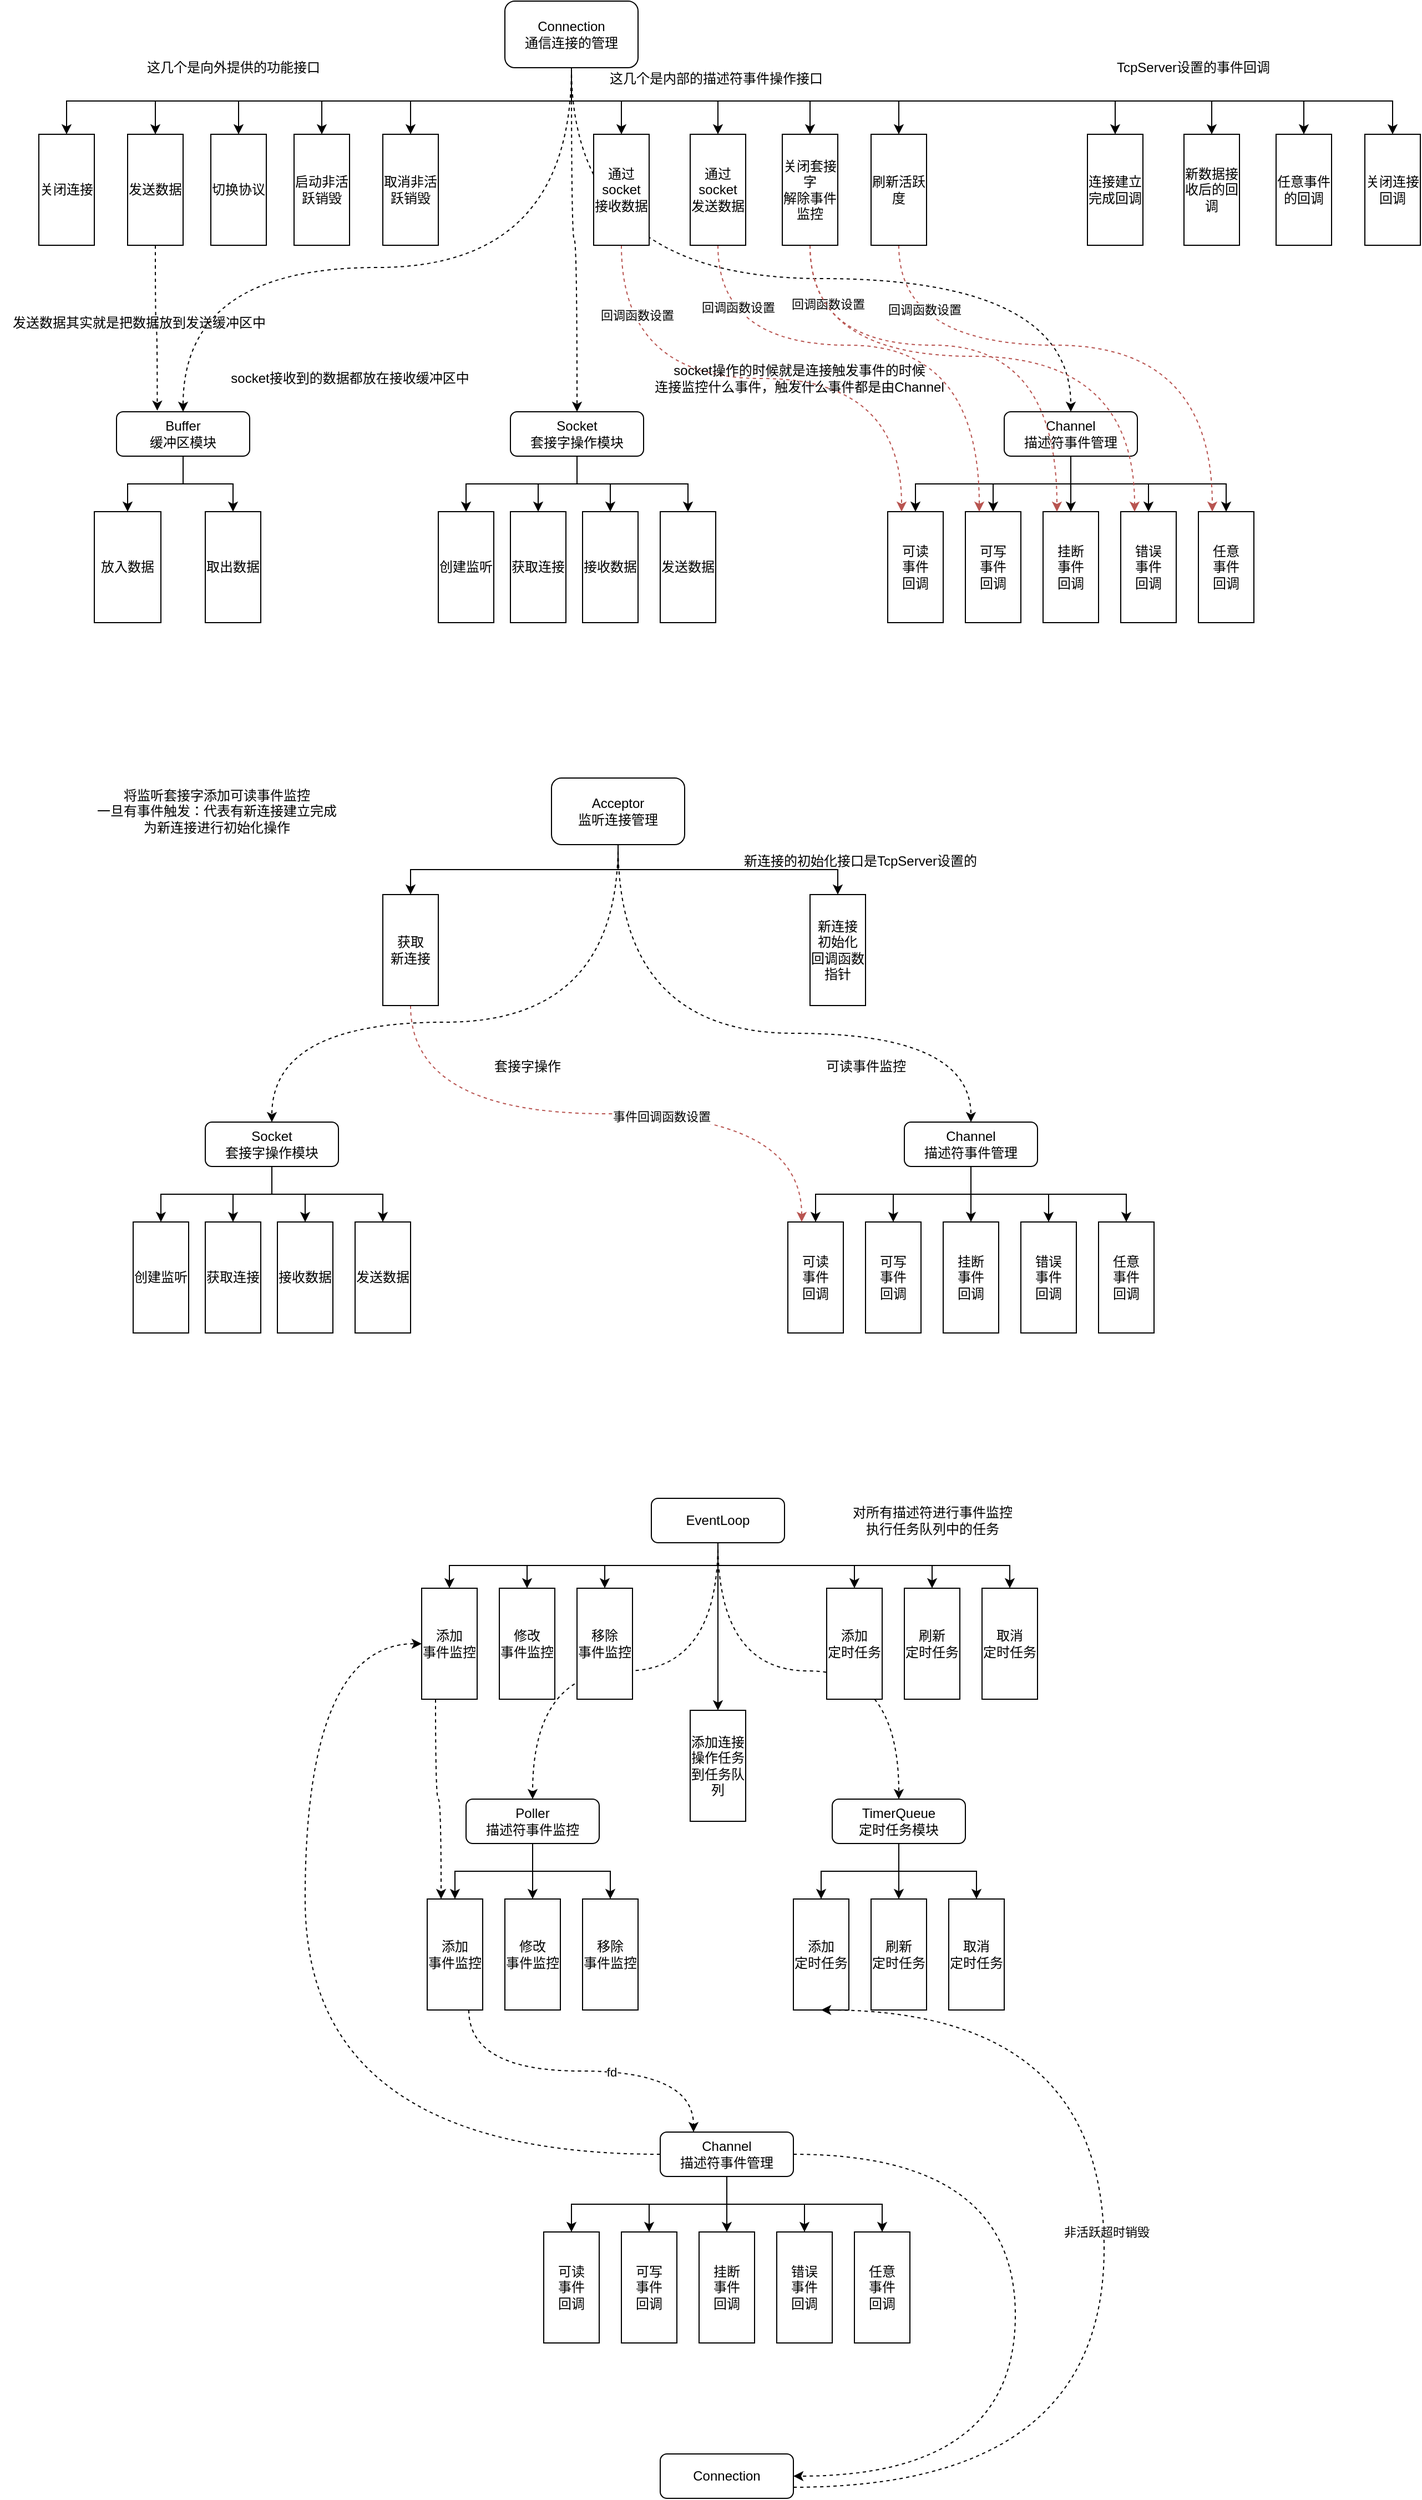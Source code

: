 <mxfile>
    <diagram name="第 1 页" id="MNoV9runZdhLu2eUufJm">
        <mxGraphModel dx="1292" dy="1812" grid="1" gridSize="10" guides="1" tooltips="1" connect="1" arrows="1" fold="1" page="1" pageScale="1" pageWidth="827" pageHeight="1169" math="0" shadow="0">
            <root>
                <mxCell id="0"/>
                <mxCell id="1" parent="0"/>
                <mxCell id="ZnIey9hsv3XczCQQsjlF-10" style="edgeStyle=orthogonalEdgeStyle;rounded=0;orthogonalLoop=1;jettySize=auto;html=1;exitX=0.5;exitY=1;exitDx=0;exitDy=0;entryX=0.5;entryY=0;entryDx=0;entryDy=0;fontFamily=Helvetica;" parent="1" source="ZnIey9hsv3XczCQQsjlF-7" target="ZnIey9hsv3XczCQQsjlF-9" edge="1">
                    <mxGeometry relative="1" as="geometry"/>
                </mxCell>
                <mxCell id="ZnIey9hsv3XczCQQsjlF-11" style="edgeStyle=orthogonalEdgeStyle;rounded=0;orthogonalLoop=1;jettySize=auto;html=1;exitX=0.5;exitY=1;exitDx=0;exitDy=0;entryX=0.5;entryY=0;entryDx=0;entryDy=0;fontFamily=Helvetica;" parent="1" source="ZnIey9hsv3XczCQQsjlF-7" target="ZnIey9hsv3XczCQQsjlF-8" edge="1">
                    <mxGeometry relative="1" as="geometry"/>
                </mxCell>
                <mxCell id="ZnIey9hsv3XczCQQsjlF-7" value="Buffer&lt;br&gt;缓冲区模块" style="rounded=1;whiteSpace=wrap;html=1;fontFamily=Helvetica;" parent="1" vertex="1">
                    <mxGeometry x="260" y="150" width="120" height="40" as="geometry"/>
                </mxCell>
                <mxCell id="ZnIey9hsv3XczCQQsjlF-8" value="取出数据" style="rounded=0;whiteSpace=wrap;html=1;fontFamily=Helvetica;" parent="1" vertex="1">
                    <mxGeometry x="340" y="240" width="50" height="100" as="geometry"/>
                </mxCell>
                <mxCell id="ZnIey9hsv3XczCQQsjlF-9" value="放入数据" style="rounded=0;whiteSpace=wrap;html=1;fontFamily=Helvetica;horizontal=1;" parent="1" vertex="1">
                    <mxGeometry x="240" y="240" width="60" height="100" as="geometry"/>
                </mxCell>
                <mxCell id="ZnIey9hsv3XczCQQsjlF-17" style="edgeStyle=orthogonalEdgeStyle;rounded=0;orthogonalLoop=1;jettySize=auto;html=1;exitX=0.5;exitY=1;exitDx=0;exitDy=0;entryX=0.5;entryY=0;entryDx=0;entryDy=0;fontFamily=Helvetica;" parent="1" source="ZnIey9hsv3XczCQQsjlF-12" target="ZnIey9hsv3XczCQQsjlF-13" edge="1">
                    <mxGeometry relative="1" as="geometry"/>
                </mxCell>
                <mxCell id="ZnIey9hsv3XczCQQsjlF-18" style="edgeStyle=orthogonalEdgeStyle;rounded=0;orthogonalLoop=1;jettySize=auto;html=1;exitX=0.5;exitY=1;exitDx=0;exitDy=0;entryX=0.5;entryY=0;entryDx=0;entryDy=0;fontFamily=Helvetica;" parent="1" source="ZnIey9hsv3XczCQQsjlF-12" target="ZnIey9hsv3XczCQQsjlF-16" edge="1">
                    <mxGeometry relative="1" as="geometry"/>
                </mxCell>
                <mxCell id="ZnIey9hsv3XczCQQsjlF-19" style="edgeStyle=orthogonalEdgeStyle;rounded=0;orthogonalLoop=1;jettySize=auto;html=1;exitX=0.5;exitY=1;exitDx=0;exitDy=0;entryX=0.5;entryY=0;entryDx=0;entryDy=0;fontFamily=Helvetica;" parent="1" source="ZnIey9hsv3XczCQQsjlF-12" target="ZnIey9hsv3XczCQQsjlF-14" edge="1">
                    <mxGeometry relative="1" as="geometry"/>
                </mxCell>
                <mxCell id="ZnIey9hsv3XczCQQsjlF-20" style="edgeStyle=orthogonalEdgeStyle;rounded=0;orthogonalLoop=1;jettySize=auto;html=1;exitX=0.5;exitY=1;exitDx=0;exitDy=0;entryX=0.5;entryY=0;entryDx=0;entryDy=0;fontFamily=Helvetica;" parent="1" source="ZnIey9hsv3XczCQQsjlF-12" target="ZnIey9hsv3XczCQQsjlF-15" edge="1">
                    <mxGeometry relative="1" as="geometry"/>
                </mxCell>
                <mxCell id="ZnIey9hsv3XczCQQsjlF-12" value="Socket&lt;br&gt;套接字操作模块" style="rounded=1;whiteSpace=wrap;html=1;fontFamily=Helvetica;" parent="1" vertex="1">
                    <mxGeometry x="615" y="150" width="120" height="40" as="geometry"/>
                </mxCell>
                <mxCell id="ZnIey9hsv3XczCQQsjlF-13" value="创建监听" style="rounded=0;whiteSpace=wrap;html=1;fontFamily=Helvetica;" parent="1" vertex="1">
                    <mxGeometry x="550" y="240" width="50" height="100" as="geometry"/>
                </mxCell>
                <mxCell id="ZnIey9hsv3XczCQQsjlF-14" value="获取连接" style="rounded=0;whiteSpace=wrap;html=1;fontFamily=Helvetica;" parent="1" vertex="1">
                    <mxGeometry x="615" y="240" width="50" height="100" as="geometry"/>
                </mxCell>
                <mxCell id="ZnIey9hsv3XczCQQsjlF-15" value="接收数据" style="rounded=0;whiteSpace=wrap;html=1;fontFamily=Helvetica;" parent="1" vertex="1">
                    <mxGeometry x="680" y="240" width="50" height="100" as="geometry"/>
                </mxCell>
                <mxCell id="ZnIey9hsv3XczCQQsjlF-16" value="发送数据" style="rounded=0;whiteSpace=wrap;html=1;fontFamily=Helvetica;" parent="1" vertex="1">
                    <mxGeometry x="750" y="240" width="50" height="100" as="geometry"/>
                </mxCell>
                <mxCell id="ZnIey9hsv3XczCQQsjlF-28" style="edgeStyle=orthogonalEdgeStyle;rounded=0;orthogonalLoop=1;jettySize=auto;html=1;exitX=0.5;exitY=1;exitDx=0;exitDy=0;entryX=0.5;entryY=0;entryDx=0;entryDy=0;fontFamily=Helvetica;" parent="1" source="ZnIey9hsv3XczCQQsjlF-21" target="ZnIey9hsv3XczCQQsjlF-23" edge="1">
                    <mxGeometry relative="1" as="geometry"/>
                </mxCell>
                <mxCell id="ZnIey9hsv3XczCQQsjlF-29" style="edgeStyle=orthogonalEdgeStyle;rounded=0;orthogonalLoop=1;jettySize=auto;html=1;exitX=0.5;exitY=1;exitDx=0;exitDy=0;entryX=0.5;entryY=0;entryDx=0;entryDy=0;fontFamily=Helvetica;" parent="1" source="ZnIey9hsv3XczCQQsjlF-21" target="ZnIey9hsv3XczCQQsjlF-24" edge="1">
                    <mxGeometry relative="1" as="geometry"/>
                </mxCell>
                <mxCell id="ZnIey9hsv3XczCQQsjlF-30" style="edgeStyle=orthogonalEdgeStyle;rounded=0;orthogonalLoop=1;jettySize=auto;html=1;exitX=0.5;exitY=1;exitDx=0;exitDy=0;entryX=0.5;entryY=0;entryDx=0;entryDy=0;fontFamily=Helvetica;" parent="1" source="ZnIey9hsv3XczCQQsjlF-21" target="ZnIey9hsv3XczCQQsjlF-25" edge="1">
                    <mxGeometry relative="1" as="geometry"/>
                </mxCell>
                <mxCell id="ZnIey9hsv3XczCQQsjlF-31" style="edgeStyle=orthogonalEdgeStyle;rounded=0;orthogonalLoop=1;jettySize=auto;html=1;exitX=0.5;exitY=1;exitDx=0;exitDy=0;entryX=0.5;entryY=0;entryDx=0;entryDy=0;fontFamily=Helvetica;" parent="1" source="ZnIey9hsv3XczCQQsjlF-21" target="ZnIey9hsv3XczCQQsjlF-27" edge="1">
                    <mxGeometry relative="1" as="geometry"/>
                </mxCell>
                <mxCell id="ZnIey9hsv3XczCQQsjlF-32" style="edgeStyle=orthogonalEdgeStyle;rounded=0;orthogonalLoop=1;jettySize=auto;html=1;exitX=0.5;exitY=1;exitDx=0;exitDy=0;entryX=0.5;entryY=0;entryDx=0;entryDy=0;fontFamily=Helvetica;" parent="1" source="ZnIey9hsv3XczCQQsjlF-21" target="ZnIey9hsv3XczCQQsjlF-26" edge="1">
                    <mxGeometry relative="1" as="geometry"/>
                </mxCell>
                <mxCell id="ZnIey9hsv3XczCQQsjlF-21" value="Channel&lt;br&gt;描述符事件管理" style="rounded=1;whiteSpace=wrap;html=1;fontFamily=Helvetica;" parent="1" vertex="1">
                    <mxGeometry x="1060" y="150" width="120" height="40" as="geometry"/>
                </mxCell>
                <mxCell id="ZnIey9hsv3XczCQQsjlF-23" value="可读&lt;br&gt;事件&lt;br&gt;回调" style="rounded=0;whiteSpace=wrap;html=1;fontFamily=Helvetica;" parent="1" vertex="1">
                    <mxGeometry x="955" y="240" width="50" height="100" as="geometry"/>
                </mxCell>
                <mxCell id="ZnIey9hsv3XczCQQsjlF-24" value="可写&lt;br&gt;事件&lt;br&gt;回调" style="rounded=0;whiteSpace=wrap;html=1;fontFamily=Helvetica;" parent="1" vertex="1">
                    <mxGeometry x="1025" y="240" width="50" height="100" as="geometry"/>
                </mxCell>
                <mxCell id="ZnIey9hsv3XczCQQsjlF-25" value="挂断&lt;br&gt;事件&lt;br&gt;回调" style="rounded=0;whiteSpace=wrap;html=1;fontFamily=Helvetica;" parent="1" vertex="1">
                    <mxGeometry x="1095" y="240" width="50" height="100" as="geometry"/>
                </mxCell>
                <mxCell id="ZnIey9hsv3XczCQQsjlF-26" value="任意&lt;br&gt;事件&lt;br&gt;回调" style="rounded=0;whiteSpace=wrap;html=1;fontFamily=Helvetica;" parent="1" vertex="1">
                    <mxGeometry x="1235" y="240" width="50" height="100" as="geometry"/>
                </mxCell>
                <mxCell id="ZnIey9hsv3XczCQQsjlF-27" value="错误&lt;br&gt;事件&lt;br&gt;回调" style="rounded=0;whiteSpace=wrap;html=1;fontFamily=Helvetica;" parent="1" vertex="1">
                    <mxGeometry x="1165" y="240" width="50" height="100" as="geometry"/>
                </mxCell>
                <mxCell id="ZnIey9hsv3XczCQQsjlF-47" style="edgeStyle=orthogonalEdgeStyle;rounded=0;orthogonalLoop=1;jettySize=auto;html=1;exitX=0.5;exitY=1;exitDx=0;exitDy=0;entryX=0.5;entryY=0;entryDx=0;entryDy=0;fontFamily=Helvetica;" parent="1" source="ZnIey9hsv3XczCQQsjlF-33" target="ZnIey9hsv3XczCQQsjlF-34" edge="1">
                    <mxGeometry relative="1" as="geometry"/>
                </mxCell>
                <mxCell id="ZnIey9hsv3XczCQQsjlF-48" style="edgeStyle=orthogonalEdgeStyle;rounded=0;orthogonalLoop=1;jettySize=auto;html=1;exitX=0.5;exitY=1;exitDx=0;exitDy=0;fontFamily=Helvetica;" parent="1" source="ZnIey9hsv3XczCQQsjlF-33" target="ZnIey9hsv3XczCQQsjlF-35" edge="1">
                    <mxGeometry relative="1" as="geometry"/>
                </mxCell>
                <mxCell id="ZnIey9hsv3XczCQQsjlF-49" style="edgeStyle=orthogonalEdgeStyle;rounded=0;orthogonalLoop=1;jettySize=auto;html=1;exitX=0.5;exitY=1;exitDx=0;exitDy=0;fontFamily=Helvetica;" parent="1" source="ZnIey9hsv3XczCQQsjlF-33" target="ZnIey9hsv3XczCQQsjlF-36" edge="1">
                    <mxGeometry relative="1" as="geometry"/>
                </mxCell>
                <mxCell id="ZnIey9hsv3XczCQQsjlF-50" style="edgeStyle=orthogonalEdgeStyle;rounded=0;orthogonalLoop=1;jettySize=auto;html=1;exitX=0.5;exitY=1;exitDx=0;exitDy=0;entryX=0.5;entryY=0;entryDx=0;entryDy=0;fontFamily=Helvetica;" parent="1" source="ZnIey9hsv3XczCQQsjlF-33" target="ZnIey9hsv3XczCQQsjlF-37" edge="1">
                    <mxGeometry relative="1" as="geometry"/>
                </mxCell>
                <mxCell id="ZnIey9hsv3XczCQQsjlF-51" style="edgeStyle=orthogonalEdgeStyle;rounded=0;orthogonalLoop=1;jettySize=auto;html=1;exitX=0.5;exitY=1;exitDx=0;exitDy=0;entryX=0.5;entryY=0;entryDx=0;entryDy=0;fontFamily=Helvetica;" parent="1" source="ZnIey9hsv3XczCQQsjlF-33" target="ZnIey9hsv3XczCQQsjlF-38" edge="1">
                    <mxGeometry relative="1" as="geometry"/>
                </mxCell>
                <mxCell id="ZnIey9hsv3XczCQQsjlF-53" style="edgeStyle=orthogonalEdgeStyle;rounded=0;orthogonalLoop=1;jettySize=auto;html=1;exitX=0.5;exitY=1;exitDx=0;exitDy=0;entryX=0.5;entryY=0;entryDx=0;entryDy=0;fontFamily=Helvetica;" parent="1" source="ZnIey9hsv3XczCQQsjlF-33" target="ZnIey9hsv3XczCQQsjlF-40" edge="1">
                    <mxGeometry relative="1" as="geometry"/>
                </mxCell>
                <mxCell id="ZnIey9hsv3XczCQQsjlF-54" style="edgeStyle=orthogonalEdgeStyle;rounded=0;orthogonalLoop=1;jettySize=auto;html=1;exitX=0.5;exitY=1;exitDx=0;exitDy=0;entryX=0.5;entryY=0;entryDx=0;entryDy=0;fontFamily=Helvetica;" parent="1" source="ZnIey9hsv3XczCQQsjlF-33" target="ZnIey9hsv3XczCQQsjlF-41" edge="1">
                    <mxGeometry relative="1" as="geometry"/>
                </mxCell>
                <mxCell id="ZnIey9hsv3XczCQQsjlF-55" style="edgeStyle=orthogonalEdgeStyle;rounded=0;orthogonalLoop=1;jettySize=auto;html=1;exitX=0.5;exitY=1;exitDx=0;exitDy=0;entryX=0.5;entryY=0;entryDx=0;entryDy=0;fontFamily=Helvetica;" parent="1" source="ZnIey9hsv3XczCQQsjlF-33" target="ZnIey9hsv3XczCQQsjlF-39" edge="1">
                    <mxGeometry relative="1" as="geometry"/>
                </mxCell>
                <mxCell id="ZnIey9hsv3XczCQQsjlF-56" style="edgeStyle=orthogonalEdgeStyle;rounded=0;orthogonalLoop=1;jettySize=auto;html=1;exitX=0.5;exitY=1;exitDx=0;exitDy=0;fontFamily=Helvetica;" parent="1" source="ZnIey9hsv3XczCQQsjlF-33" target="ZnIey9hsv3XczCQQsjlF-42" edge="1">
                    <mxGeometry relative="1" as="geometry"/>
                </mxCell>
                <mxCell id="ZnIey9hsv3XczCQQsjlF-58" style="edgeStyle=orthogonalEdgeStyle;rounded=0;orthogonalLoop=1;jettySize=auto;html=1;exitX=0.5;exitY=1;exitDx=0;exitDy=0;entryX=0.5;entryY=0;entryDx=0;entryDy=0;fontFamily=Helvetica;" parent="1" source="ZnIey9hsv3XczCQQsjlF-33" target="ZnIey9hsv3XczCQQsjlF-43" edge="1">
                    <mxGeometry relative="1" as="geometry"/>
                </mxCell>
                <mxCell id="ZnIey9hsv3XczCQQsjlF-59" style="edgeStyle=orthogonalEdgeStyle;rounded=0;orthogonalLoop=1;jettySize=auto;html=1;exitX=0.5;exitY=1;exitDx=0;exitDy=0;entryX=0.5;entryY=0;entryDx=0;entryDy=0;fontFamily=Helvetica;" parent="1" source="ZnIey9hsv3XczCQQsjlF-33" target="ZnIey9hsv3XczCQQsjlF-44" edge="1">
                    <mxGeometry relative="1" as="geometry"/>
                </mxCell>
                <mxCell id="ZnIey9hsv3XczCQQsjlF-60" style="edgeStyle=orthogonalEdgeStyle;rounded=0;orthogonalLoop=1;jettySize=auto;html=1;exitX=0.5;exitY=1;exitDx=0;exitDy=0;entryX=0.5;entryY=0;entryDx=0;entryDy=0;fontFamily=Helvetica;" parent="1" source="ZnIey9hsv3XczCQQsjlF-33" target="ZnIey9hsv3XczCQQsjlF-45" edge="1">
                    <mxGeometry relative="1" as="geometry"/>
                </mxCell>
                <mxCell id="ZnIey9hsv3XczCQQsjlF-61" style="edgeStyle=orthogonalEdgeStyle;rounded=0;orthogonalLoop=1;jettySize=auto;html=1;exitX=0.5;exitY=1;exitDx=0;exitDy=0;entryX=0.5;entryY=0;entryDx=0;entryDy=0;fontFamily=Helvetica;" parent="1" source="ZnIey9hsv3XczCQQsjlF-33" target="ZnIey9hsv3XczCQQsjlF-46" edge="1">
                    <mxGeometry relative="1" as="geometry"/>
                </mxCell>
                <mxCell id="ZnIey9hsv3XczCQQsjlF-63" style="edgeStyle=orthogonalEdgeStyle;rounded=0;orthogonalLoop=1;jettySize=auto;html=1;exitX=0.5;exitY=1;exitDx=0;exitDy=0;fontFamily=Helvetica;curved=1;dashed=1;" parent="1" source="ZnIey9hsv3XczCQQsjlF-33" target="ZnIey9hsv3XczCQQsjlF-7" edge="1">
                    <mxGeometry relative="1" as="geometry">
                        <Array as="points">
                            <mxPoint x="670" y="20"/>
                            <mxPoint x="320" y="20"/>
                        </Array>
                    </mxGeometry>
                </mxCell>
                <mxCell id="ZnIey9hsv3XczCQQsjlF-64" style="edgeStyle=orthogonalEdgeStyle;curved=1;rounded=0;orthogonalLoop=1;jettySize=auto;html=1;exitX=0.5;exitY=1;exitDx=0;exitDy=0;dashed=1;fontFamily=Helvetica;" parent="1" source="ZnIey9hsv3XczCQQsjlF-33" target="ZnIey9hsv3XczCQQsjlF-12" edge="1">
                    <mxGeometry relative="1" as="geometry"/>
                </mxCell>
                <mxCell id="ZnIey9hsv3XczCQQsjlF-65" style="edgeStyle=orthogonalEdgeStyle;curved=1;rounded=0;orthogonalLoop=1;jettySize=auto;html=1;exitX=0.5;exitY=1;exitDx=0;exitDy=0;dashed=1;fontFamily=Helvetica;" parent="1" source="ZnIey9hsv3XczCQQsjlF-33" target="ZnIey9hsv3XczCQQsjlF-21" edge="1">
                    <mxGeometry relative="1" as="geometry">
                        <Array as="points">
                            <mxPoint x="670" y="30"/>
                            <mxPoint x="1120" y="30"/>
                        </Array>
                    </mxGeometry>
                </mxCell>
                <mxCell id="ZnIey9hsv3XczCQQsjlF-33" value="Connection&lt;br&gt;通信连接的管理" style="rounded=1;whiteSpace=wrap;html=1;fontFamily=Helvetica;" parent="1" vertex="1">
                    <mxGeometry x="610" y="-220" width="120" height="60" as="geometry"/>
                </mxCell>
                <mxCell id="ZnIey9hsv3XczCQQsjlF-34" value="关闭连接" style="rounded=0;whiteSpace=wrap;html=1;fontFamily=Helvetica;" parent="1" vertex="1">
                    <mxGeometry x="190" y="-100" width="50" height="100" as="geometry"/>
                </mxCell>
                <mxCell id="ZnIey9hsv3XczCQQsjlF-69" style="edgeStyle=orthogonalEdgeStyle;curved=1;rounded=0;orthogonalLoop=1;jettySize=auto;html=1;exitX=0.5;exitY=1;exitDx=0;exitDy=0;entryX=0.306;entryY=-0.025;entryDx=0;entryDy=0;entryPerimeter=0;dashed=1;fontFamily=Helvetica;" parent="1" source="ZnIey9hsv3XczCQQsjlF-35" target="ZnIey9hsv3XczCQQsjlF-7" edge="1">
                    <mxGeometry relative="1" as="geometry"/>
                </mxCell>
                <mxCell id="ZnIey9hsv3XczCQQsjlF-35" value="发送数据" style="rounded=0;whiteSpace=wrap;html=1;fontFamily=Helvetica;" parent="1" vertex="1">
                    <mxGeometry x="270" y="-100" width="50" height="100" as="geometry"/>
                </mxCell>
                <mxCell id="ZnIey9hsv3XczCQQsjlF-36" value="切换协议" style="rounded=0;whiteSpace=wrap;html=1;fontFamily=Helvetica;" parent="1" vertex="1">
                    <mxGeometry x="345" y="-100" width="50" height="100" as="geometry"/>
                </mxCell>
                <mxCell id="ZnIey9hsv3XczCQQsjlF-37" value="启动非活跃销毁" style="rounded=0;whiteSpace=wrap;html=1;fontFamily=Helvetica;" parent="1" vertex="1">
                    <mxGeometry x="420" y="-100" width="50" height="100" as="geometry"/>
                </mxCell>
                <mxCell id="ZnIey9hsv3XczCQQsjlF-38" value="取消非活跃销毁" style="rounded=0;whiteSpace=wrap;html=1;fontFamily=Helvetica;" parent="1" vertex="1">
                    <mxGeometry x="500" y="-100" width="50" height="100" as="geometry"/>
                </mxCell>
                <mxCell id="ZnIey9hsv3XczCQQsjlF-76" style="edgeStyle=orthogonalEdgeStyle;curved=1;rounded=0;orthogonalLoop=1;jettySize=auto;html=1;exitX=0.5;exitY=1;exitDx=0;exitDy=0;entryX=0.25;entryY=0;entryDx=0;entryDy=0;dashed=1;fontFamily=Helvetica;fillColor=#f8cecc;strokeColor=#b85450;" parent="1" source="ZnIey9hsv3XczCQQsjlF-39" target="ZnIey9hsv3XczCQQsjlF-23" edge="1">
                    <mxGeometry relative="1" as="geometry"/>
                </mxCell>
                <mxCell id="ZnIey9hsv3XczCQQsjlF-77" value="回调函数设置" style="edgeLabel;html=1;align=center;verticalAlign=middle;resizable=0;points=[];fontFamily=Helvetica;" parent="ZnIey9hsv3XczCQQsjlF-76" vertex="1" connectable="0">
                    <mxGeometry x="-0.744" y="14" relative="1" as="geometry">
                        <mxPoint as="offset"/>
                    </mxGeometry>
                </mxCell>
                <mxCell id="ZnIey9hsv3XczCQQsjlF-39" value="通过socket&lt;br&gt;接收数据" style="rounded=0;whiteSpace=wrap;html=1;fontFamily=Helvetica;" parent="1" vertex="1">
                    <mxGeometry x="690" y="-100" width="50" height="100" as="geometry"/>
                </mxCell>
                <mxCell id="ZnIey9hsv3XczCQQsjlF-78" style="edgeStyle=orthogonalEdgeStyle;curved=1;rounded=0;orthogonalLoop=1;jettySize=auto;html=1;exitX=0.5;exitY=1;exitDx=0;exitDy=0;entryX=0.25;entryY=0;entryDx=0;entryDy=0;dashed=1;fontFamily=Helvetica;fillColor=#f8cecc;strokeColor=#b85450;" parent="1" source="ZnIey9hsv3XczCQQsjlF-40" target="ZnIey9hsv3XczCQQsjlF-24" edge="1">
                    <mxGeometry relative="1" as="geometry">
                        <Array as="points">
                            <mxPoint x="802" y="90"/>
                            <mxPoint x="1038" y="90"/>
                        </Array>
                    </mxGeometry>
                </mxCell>
                <mxCell id="ZnIey9hsv3XczCQQsjlF-81" value="回调函数设置" style="edgeLabel;html=1;align=center;verticalAlign=middle;resizable=0;points=[];fontFamily=Helvetica;" parent="ZnIey9hsv3XczCQQsjlF-78" vertex="1" connectable="0">
                    <mxGeometry x="-0.766" y="18" relative="1" as="geometry">
                        <mxPoint as="offset"/>
                    </mxGeometry>
                </mxCell>
                <mxCell id="ZnIey9hsv3XczCQQsjlF-40" value="通过socket&lt;br&gt;发送数据" style="rounded=0;whiteSpace=wrap;html=1;fontFamily=Helvetica;" parent="1" vertex="1">
                    <mxGeometry x="777" y="-100" width="50" height="100" as="geometry"/>
                </mxCell>
                <mxCell id="ZnIey9hsv3XczCQQsjlF-79" style="edgeStyle=orthogonalEdgeStyle;curved=1;rounded=0;orthogonalLoop=1;jettySize=auto;html=1;exitX=0.5;exitY=1;exitDx=0;exitDy=0;entryX=0.25;entryY=0;entryDx=0;entryDy=0;dashed=1;fontFamily=Helvetica;fillColor=#f8cecc;strokeColor=#b85450;" parent="1" source="ZnIey9hsv3XczCQQsjlF-41" target="ZnIey9hsv3XczCQQsjlF-25" edge="1">
                    <mxGeometry relative="1" as="geometry">
                        <Array as="points">
                            <mxPoint x="885" y="90"/>
                            <mxPoint x="1108" y="90"/>
                        </Array>
                    </mxGeometry>
                </mxCell>
                <mxCell id="ZnIey9hsv3XczCQQsjlF-82" value="回调函数设置" style="edgeLabel;html=1;align=center;verticalAlign=middle;resizable=0;points=[];fontFamily=Helvetica;" parent="ZnIey9hsv3XczCQQsjlF-79" vertex="1" connectable="0">
                    <mxGeometry x="-0.77" y="16" relative="1" as="geometry">
                        <mxPoint as="offset"/>
                    </mxGeometry>
                </mxCell>
                <mxCell id="ZnIey9hsv3XczCQQsjlF-84" style="edgeStyle=orthogonalEdgeStyle;curved=1;rounded=0;orthogonalLoop=1;jettySize=auto;html=1;exitX=0.5;exitY=1;exitDx=0;exitDy=0;entryX=0.25;entryY=0;entryDx=0;entryDy=0;dashed=1;fontFamily=Helvetica;fillColor=#f8cecc;strokeColor=#b85450;" parent="1" source="ZnIey9hsv3XczCQQsjlF-41" target="ZnIey9hsv3XczCQQsjlF-27" edge="1">
                    <mxGeometry relative="1" as="geometry">
                        <Array as="points">
                            <mxPoint x="885" y="100"/>
                            <mxPoint x="1178" y="100"/>
                        </Array>
                    </mxGeometry>
                </mxCell>
                <mxCell id="ZnIey9hsv3XczCQQsjlF-41" value="关闭套接字&lt;br&gt;解除事件监控" style="rounded=0;whiteSpace=wrap;html=1;fontFamily=Helvetica;" parent="1" vertex="1">
                    <mxGeometry x="860" y="-100" width="50" height="100" as="geometry"/>
                </mxCell>
                <mxCell id="ZnIey9hsv3XczCQQsjlF-80" style="edgeStyle=orthogonalEdgeStyle;curved=1;rounded=0;orthogonalLoop=1;jettySize=auto;html=1;exitX=0.5;exitY=1;exitDx=0;exitDy=0;entryX=0.25;entryY=0;entryDx=0;entryDy=0;dashed=1;fontFamily=Helvetica;fillColor=#f8cecc;strokeColor=#b85450;" parent="1" source="ZnIey9hsv3XczCQQsjlF-42" target="ZnIey9hsv3XczCQQsjlF-26" edge="1">
                    <mxGeometry relative="1" as="geometry">
                        <Array as="points">
                            <mxPoint x="965" y="90"/>
                            <mxPoint x="1248" y="90"/>
                        </Array>
                    </mxGeometry>
                </mxCell>
                <mxCell id="ZnIey9hsv3XczCQQsjlF-83" value="回调函数设置" style="edgeLabel;html=1;align=center;verticalAlign=middle;resizable=0;points=[];fontFamily=Helvetica;" parent="ZnIey9hsv3XczCQQsjlF-80" vertex="1" connectable="0">
                    <mxGeometry x="-0.78" y="23" relative="1" as="geometry">
                        <mxPoint as="offset"/>
                    </mxGeometry>
                </mxCell>
                <mxCell id="ZnIey9hsv3XczCQQsjlF-42" value="刷新活跃度" style="rounded=0;whiteSpace=wrap;html=1;fontFamily=Helvetica;" parent="1" vertex="1">
                    <mxGeometry x="940" y="-100" width="50" height="100" as="geometry"/>
                </mxCell>
                <mxCell id="ZnIey9hsv3XczCQQsjlF-43" value="连接建立完成回调" style="rounded=0;whiteSpace=wrap;html=1;fontFamily=Helvetica;" parent="1" vertex="1">
                    <mxGeometry x="1135" y="-100" width="50" height="100" as="geometry"/>
                </mxCell>
                <mxCell id="ZnIey9hsv3XczCQQsjlF-44" value="新数据接收后的回调" style="rounded=0;whiteSpace=wrap;html=1;fontFamily=Helvetica;" parent="1" vertex="1">
                    <mxGeometry x="1222" y="-100" width="50" height="100" as="geometry"/>
                </mxCell>
                <mxCell id="ZnIey9hsv3XczCQQsjlF-45" value="任意事件的回调" style="rounded=0;whiteSpace=wrap;html=1;fontFamily=Helvetica;" parent="1" vertex="1">
                    <mxGeometry x="1305" y="-100" width="50" height="100" as="geometry"/>
                </mxCell>
                <mxCell id="ZnIey9hsv3XczCQQsjlF-46" value="关闭连接回调" style="rounded=0;whiteSpace=wrap;html=1;fontFamily=Helvetica;" parent="1" vertex="1">
                    <mxGeometry x="1385" y="-100" width="50" height="100" as="geometry"/>
                </mxCell>
                <mxCell id="ZnIey9hsv3XczCQQsjlF-52" value="这几个是向外提供的功能接口" style="text;html=1;align=center;verticalAlign=middle;resizable=0;points=[];autosize=1;strokeColor=none;fillColor=none;fontFamily=Helvetica;" parent="1" vertex="1">
                    <mxGeometry x="275" y="-175" width="180" height="30" as="geometry"/>
                </mxCell>
                <mxCell id="ZnIey9hsv3XczCQQsjlF-57" value="这几个是内部的描述符事件操作接口" style="text;html=1;align=center;verticalAlign=middle;resizable=0;points=[];autosize=1;strokeColor=none;fillColor=none;fontFamily=Helvetica;" parent="1" vertex="1">
                    <mxGeometry x="690" y="-165" width="220" height="30" as="geometry"/>
                </mxCell>
                <mxCell id="ZnIey9hsv3XczCQQsjlF-62" value="TcpServer设置的事件回调" style="text;html=1;align=center;verticalAlign=middle;resizable=0;points=[];autosize=1;strokeColor=none;fillColor=none;fontFamily=Helvetica;" parent="1" vertex="1">
                    <mxGeometry x="1150" y="-175" width="160" height="30" as="geometry"/>
                </mxCell>
                <mxCell id="ZnIey9hsv3XczCQQsjlF-67" value="socket接收到的数据都放在接收缓冲区中" style="text;html=1;align=center;verticalAlign=middle;resizable=0;points=[];autosize=1;strokeColor=none;fillColor=none;fontFamily=Helvetica;" parent="1" vertex="1">
                    <mxGeometry x="350" y="105" width="240" height="30" as="geometry"/>
                </mxCell>
                <mxCell id="ZnIey9hsv3XczCQQsjlF-68" value="发送数据其实就是把数据放到发送缓冲区中" style="text;html=1;align=center;verticalAlign=middle;resizable=0;points=[];autosize=1;strokeColor=none;fillColor=none;fontFamily=Helvetica;" parent="1" vertex="1">
                    <mxGeometry x="155" y="55" width="250" height="30" as="geometry"/>
                </mxCell>
                <mxCell id="ZnIey9hsv3XczCQQsjlF-72" value="socket操作的时候就是连接触发事件的时候&lt;br&gt;连接监控什么事件，触发什么事件都是由Channel" style="text;html=1;align=center;verticalAlign=middle;resizable=0;points=[];autosize=1;strokeColor=none;fillColor=none;fontFamily=Helvetica;" parent="1" vertex="1">
                    <mxGeometry x="735" y="100" width="280" height="40" as="geometry"/>
                </mxCell>
                <mxCell id="ZnIey9hsv3XczCQQsjlF-90" style="edgeStyle=orthogonalEdgeStyle;rounded=0;orthogonalLoop=1;jettySize=auto;html=1;exitX=0.5;exitY=1;exitDx=0;exitDy=0;entryX=0.5;entryY=0;entryDx=0;entryDy=0;fontFamily=Helvetica;" parent="1" source="ZnIey9hsv3XczCQQsjlF-94" target="ZnIey9hsv3XczCQQsjlF-95" edge="1">
                    <mxGeometry relative="1" as="geometry"/>
                </mxCell>
                <mxCell id="ZnIey9hsv3XczCQQsjlF-91" style="edgeStyle=orthogonalEdgeStyle;rounded=0;orthogonalLoop=1;jettySize=auto;html=1;exitX=0.5;exitY=1;exitDx=0;exitDy=0;entryX=0.5;entryY=0;entryDx=0;entryDy=0;fontFamily=Helvetica;" parent="1" source="ZnIey9hsv3XczCQQsjlF-94" target="ZnIey9hsv3XczCQQsjlF-98" edge="1">
                    <mxGeometry relative="1" as="geometry"/>
                </mxCell>
                <mxCell id="ZnIey9hsv3XczCQQsjlF-92" style="edgeStyle=orthogonalEdgeStyle;rounded=0;orthogonalLoop=1;jettySize=auto;html=1;exitX=0.5;exitY=1;exitDx=0;exitDy=0;entryX=0.5;entryY=0;entryDx=0;entryDy=0;fontFamily=Helvetica;" parent="1" source="ZnIey9hsv3XczCQQsjlF-94" target="ZnIey9hsv3XczCQQsjlF-96" edge="1">
                    <mxGeometry relative="1" as="geometry"/>
                </mxCell>
                <mxCell id="ZnIey9hsv3XczCQQsjlF-93" style="edgeStyle=orthogonalEdgeStyle;rounded=0;orthogonalLoop=1;jettySize=auto;html=1;exitX=0.5;exitY=1;exitDx=0;exitDy=0;entryX=0.5;entryY=0;entryDx=0;entryDy=0;fontFamily=Helvetica;" parent="1" source="ZnIey9hsv3XczCQQsjlF-94" target="ZnIey9hsv3XczCQQsjlF-97" edge="1">
                    <mxGeometry relative="1" as="geometry"/>
                </mxCell>
                <mxCell id="ZnIey9hsv3XczCQQsjlF-94" value="Socket&lt;br&gt;套接字操作模块" style="rounded=1;whiteSpace=wrap;html=1;fontFamily=Helvetica;" parent="1" vertex="1">
                    <mxGeometry x="340" y="790" width="120" height="40" as="geometry"/>
                </mxCell>
                <mxCell id="ZnIey9hsv3XczCQQsjlF-95" value="创建监听" style="rounded=0;whiteSpace=wrap;html=1;fontFamily=Helvetica;" parent="1" vertex="1">
                    <mxGeometry x="275" y="880" width="50" height="100" as="geometry"/>
                </mxCell>
                <mxCell id="ZnIey9hsv3XczCQQsjlF-96" value="获取连接" style="rounded=0;whiteSpace=wrap;html=1;fontFamily=Helvetica;" parent="1" vertex="1">
                    <mxGeometry x="340" y="880" width="50" height="100" as="geometry"/>
                </mxCell>
                <mxCell id="ZnIey9hsv3XczCQQsjlF-97" value="接收数据" style="rounded=0;whiteSpace=wrap;html=1;fontFamily=Helvetica;" parent="1" vertex="1">
                    <mxGeometry x="405" y="880" width="50" height="100" as="geometry"/>
                </mxCell>
                <mxCell id="ZnIey9hsv3XczCQQsjlF-98" value="发送数据" style="rounded=0;whiteSpace=wrap;html=1;fontFamily=Helvetica;" parent="1" vertex="1">
                    <mxGeometry x="475" y="880" width="50" height="100" as="geometry"/>
                </mxCell>
                <mxCell id="ZnIey9hsv3XczCQQsjlF-99" style="edgeStyle=orthogonalEdgeStyle;rounded=0;orthogonalLoop=1;jettySize=auto;html=1;exitX=0.5;exitY=1;exitDx=0;exitDy=0;entryX=0.5;entryY=0;entryDx=0;entryDy=0;fontFamily=Helvetica;" parent="1" source="ZnIey9hsv3XczCQQsjlF-104" target="ZnIey9hsv3XczCQQsjlF-105" edge="1">
                    <mxGeometry relative="1" as="geometry"/>
                </mxCell>
                <mxCell id="ZnIey9hsv3XczCQQsjlF-100" style="edgeStyle=orthogonalEdgeStyle;rounded=0;orthogonalLoop=1;jettySize=auto;html=1;exitX=0.5;exitY=1;exitDx=0;exitDy=0;entryX=0.5;entryY=0;entryDx=0;entryDy=0;fontFamily=Helvetica;" parent="1" source="ZnIey9hsv3XczCQQsjlF-104" target="ZnIey9hsv3XczCQQsjlF-106" edge="1">
                    <mxGeometry relative="1" as="geometry"/>
                </mxCell>
                <mxCell id="ZnIey9hsv3XczCQQsjlF-101" style="edgeStyle=orthogonalEdgeStyle;rounded=0;orthogonalLoop=1;jettySize=auto;html=1;exitX=0.5;exitY=1;exitDx=0;exitDy=0;entryX=0.5;entryY=0;entryDx=0;entryDy=0;fontFamily=Helvetica;" parent="1" source="ZnIey9hsv3XczCQQsjlF-104" target="ZnIey9hsv3XczCQQsjlF-107" edge="1">
                    <mxGeometry relative="1" as="geometry"/>
                </mxCell>
                <mxCell id="ZnIey9hsv3XczCQQsjlF-102" style="edgeStyle=orthogonalEdgeStyle;rounded=0;orthogonalLoop=1;jettySize=auto;html=1;exitX=0.5;exitY=1;exitDx=0;exitDy=0;entryX=0.5;entryY=0;entryDx=0;entryDy=0;fontFamily=Helvetica;" parent="1" source="ZnIey9hsv3XczCQQsjlF-104" target="ZnIey9hsv3XczCQQsjlF-109" edge="1">
                    <mxGeometry relative="1" as="geometry"/>
                </mxCell>
                <mxCell id="ZnIey9hsv3XczCQQsjlF-103" style="edgeStyle=orthogonalEdgeStyle;rounded=0;orthogonalLoop=1;jettySize=auto;html=1;exitX=0.5;exitY=1;exitDx=0;exitDy=0;entryX=0.5;entryY=0;entryDx=0;entryDy=0;fontFamily=Helvetica;" parent="1" source="ZnIey9hsv3XczCQQsjlF-104" target="ZnIey9hsv3XczCQQsjlF-108" edge="1">
                    <mxGeometry relative="1" as="geometry"/>
                </mxCell>
                <mxCell id="ZnIey9hsv3XczCQQsjlF-104" value="Channel&lt;br&gt;描述符事件管理" style="rounded=1;whiteSpace=wrap;html=1;fontFamily=Helvetica;" parent="1" vertex="1">
                    <mxGeometry x="970" y="790" width="120" height="40" as="geometry"/>
                </mxCell>
                <mxCell id="ZnIey9hsv3XczCQQsjlF-105" value="可读&lt;br&gt;事件&lt;br&gt;回调" style="rounded=0;whiteSpace=wrap;html=1;fontFamily=Helvetica;" parent="1" vertex="1">
                    <mxGeometry x="865" y="880" width="50" height="100" as="geometry"/>
                </mxCell>
                <mxCell id="ZnIey9hsv3XczCQQsjlF-106" value="可写&lt;br&gt;事件&lt;br&gt;回调" style="rounded=0;whiteSpace=wrap;html=1;fontFamily=Helvetica;" parent="1" vertex="1">
                    <mxGeometry x="935" y="880" width="50" height="100" as="geometry"/>
                </mxCell>
                <mxCell id="ZnIey9hsv3XczCQQsjlF-107" value="挂断&lt;br&gt;事件&lt;br&gt;回调" style="rounded=0;whiteSpace=wrap;html=1;fontFamily=Helvetica;" parent="1" vertex="1">
                    <mxGeometry x="1005" y="880" width="50" height="100" as="geometry"/>
                </mxCell>
                <mxCell id="ZnIey9hsv3XczCQQsjlF-108" value="任意&lt;br&gt;事件&lt;br&gt;回调" style="rounded=0;whiteSpace=wrap;html=1;fontFamily=Helvetica;" parent="1" vertex="1">
                    <mxGeometry x="1145" y="880" width="50" height="100" as="geometry"/>
                </mxCell>
                <mxCell id="ZnIey9hsv3XczCQQsjlF-109" value="错误&lt;br&gt;事件&lt;br&gt;回调" style="rounded=0;whiteSpace=wrap;html=1;fontFamily=Helvetica;" parent="1" vertex="1">
                    <mxGeometry x="1075" y="880" width="50" height="100" as="geometry"/>
                </mxCell>
                <mxCell id="ZnIey9hsv3XczCQQsjlF-114" style="edgeStyle=orthogonalEdgeStyle;rounded=0;orthogonalLoop=1;jettySize=auto;html=1;exitX=0.5;exitY=1;exitDx=0;exitDy=0;entryX=0.5;entryY=0;entryDx=0;entryDy=0;fontFamily=Helvetica;" parent="1" source="ZnIey9hsv3XczCQQsjlF-110" target="ZnIey9hsv3XczCQQsjlF-112" edge="1">
                    <mxGeometry relative="1" as="geometry"/>
                </mxCell>
                <mxCell id="ZnIey9hsv3XczCQQsjlF-115" style="edgeStyle=orthogonalEdgeStyle;rounded=0;orthogonalLoop=1;jettySize=auto;html=1;exitX=0.5;exitY=1;exitDx=0;exitDy=0;entryX=0.5;entryY=0;entryDx=0;entryDy=0;fontFamily=Helvetica;" parent="1" source="ZnIey9hsv3XczCQQsjlF-110" target="ZnIey9hsv3XczCQQsjlF-113" edge="1">
                    <mxGeometry relative="1" as="geometry"/>
                </mxCell>
                <mxCell id="ZnIey9hsv3XczCQQsjlF-116" style="edgeStyle=orthogonalEdgeStyle;rounded=0;orthogonalLoop=1;jettySize=auto;html=1;exitX=0.5;exitY=1;exitDx=0;exitDy=0;entryX=0.5;entryY=0;entryDx=0;entryDy=0;fontFamily=Helvetica;dashed=1;curved=1;" parent="1" source="ZnIey9hsv3XczCQQsjlF-110" target="ZnIey9hsv3XczCQQsjlF-94" edge="1">
                    <mxGeometry relative="1" as="geometry">
                        <Array as="points">
                            <mxPoint x="712" y="700"/>
                            <mxPoint x="400" y="700"/>
                        </Array>
                    </mxGeometry>
                </mxCell>
                <mxCell id="ZnIey9hsv3XczCQQsjlF-117" style="edgeStyle=orthogonalEdgeStyle;curved=1;rounded=0;orthogonalLoop=1;jettySize=auto;html=1;exitX=0.5;exitY=1;exitDx=0;exitDy=0;entryX=0.5;entryY=0;entryDx=0;entryDy=0;dashed=1;fontFamily=Helvetica;" parent="1" source="ZnIey9hsv3XczCQQsjlF-110" target="ZnIey9hsv3XczCQQsjlF-104" edge="1">
                    <mxGeometry relative="1" as="geometry">
                        <Array as="points">
                            <mxPoint x="712" y="710"/>
                            <mxPoint x="1030" y="710"/>
                        </Array>
                    </mxGeometry>
                </mxCell>
                <mxCell id="ZnIey9hsv3XczCQQsjlF-110" value="Acceptor&lt;br&gt;监听连接管理" style="rounded=1;whiteSpace=wrap;html=1;fontFamily=Helvetica;" parent="1" vertex="1">
                    <mxGeometry x="652" y="480" width="120" height="60" as="geometry"/>
                </mxCell>
                <mxCell id="ZnIey9hsv3XczCQQsjlF-111" value="将监听套接字添加可读事件监控&lt;br&gt;一旦有事件触发：代表有新连接建立完成&lt;br&gt;为新连接进行初始化操作" style="text;html=1;align=center;verticalAlign=middle;resizable=0;points=[];autosize=1;strokeColor=none;fillColor=none;fontFamily=Helvetica;" parent="1" vertex="1">
                    <mxGeometry x="230" y="480" width="240" height="60" as="geometry"/>
                </mxCell>
                <mxCell id="ZnIey9hsv3XczCQQsjlF-120" style="edgeStyle=orthogonalEdgeStyle;curved=1;rounded=0;orthogonalLoop=1;jettySize=auto;html=1;exitX=0.5;exitY=1;exitDx=0;exitDy=0;entryX=0.25;entryY=0;entryDx=0;entryDy=0;dashed=1;fontFamily=Helvetica;fillColor=#f8cecc;strokeColor=#b85450;" parent="1" source="ZnIey9hsv3XczCQQsjlF-112" target="ZnIey9hsv3XczCQQsjlF-105" edge="1">
                    <mxGeometry relative="1" as="geometry"/>
                </mxCell>
                <mxCell id="ZnIey9hsv3XczCQQsjlF-121" value="事件回调函数设置" style="edgeLabel;html=1;align=center;verticalAlign=middle;resizable=0;points=[];fontFamily=Helvetica;" parent="ZnIey9hsv3XczCQQsjlF-120" vertex="1" connectable="0">
                    <mxGeometry x="0.181" y="-2" relative="1" as="geometry">
                        <mxPoint as="offset"/>
                    </mxGeometry>
                </mxCell>
                <mxCell id="ZnIey9hsv3XczCQQsjlF-112" value="获取&lt;br&gt;新连接" style="rounded=0;whiteSpace=wrap;html=1;fontFamily=Helvetica;" parent="1" vertex="1">
                    <mxGeometry x="500" y="585" width="50" height="100" as="geometry"/>
                </mxCell>
                <mxCell id="ZnIey9hsv3XczCQQsjlF-113" value="新连接&lt;br&gt;初始化&lt;br&gt;回调函数指针" style="rounded=0;whiteSpace=wrap;html=1;fontFamily=Helvetica;" parent="1" vertex="1">
                    <mxGeometry x="885" y="585" width="50" height="100" as="geometry"/>
                </mxCell>
                <mxCell id="ZnIey9hsv3XczCQQsjlF-118" value="套接字操作" style="text;html=1;align=center;verticalAlign=middle;resizable=0;points=[];autosize=1;strokeColor=none;fillColor=none;fontFamily=Helvetica;" parent="1" vertex="1">
                    <mxGeometry x="590" y="725" width="80" height="30" as="geometry"/>
                </mxCell>
                <mxCell id="ZnIey9hsv3XczCQQsjlF-119" value="可读事件监控" style="text;html=1;align=center;verticalAlign=middle;resizable=0;points=[];autosize=1;strokeColor=none;fillColor=none;fontFamily=Helvetica;" parent="1" vertex="1">
                    <mxGeometry x="885" y="725" width="100" height="30" as="geometry"/>
                </mxCell>
                <mxCell id="ZnIey9hsv3XczCQQsjlF-122" value="新连接的初始化接口是TcpServer设置的" style="text;html=1;align=center;verticalAlign=middle;resizable=0;points=[];autosize=1;strokeColor=none;fillColor=none;fontFamily=Helvetica;" parent="1" vertex="1">
                    <mxGeometry x="815" y="540" width="230" height="30" as="geometry"/>
                </mxCell>
                <mxCell id="ZnIey9hsv3XczCQQsjlF-123" style="edgeStyle=orthogonalEdgeStyle;rounded=0;orthogonalLoop=1;jettySize=auto;html=1;exitX=0.5;exitY=1;exitDx=0;exitDy=0;entryX=0.5;entryY=0;entryDx=0;entryDy=0;fontFamily=Helvetica;" parent="1" source="ZnIey9hsv3XczCQQsjlF-128" target="ZnIey9hsv3XczCQQsjlF-129" edge="1">
                    <mxGeometry relative="1" as="geometry"/>
                </mxCell>
                <mxCell id="ZnIey9hsv3XczCQQsjlF-124" style="edgeStyle=orthogonalEdgeStyle;rounded=0;orthogonalLoop=1;jettySize=auto;html=1;exitX=0.5;exitY=1;exitDx=0;exitDy=0;entryX=0.5;entryY=0;entryDx=0;entryDy=0;fontFamily=Helvetica;" parent="1" source="ZnIey9hsv3XczCQQsjlF-128" target="ZnIey9hsv3XczCQQsjlF-130" edge="1">
                    <mxGeometry relative="1" as="geometry"/>
                </mxCell>
                <mxCell id="ZnIey9hsv3XczCQQsjlF-125" style="edgeStyle=orthogonalEdgeStyle;rounded=0;orthogonalLoop=1;jettySize=auto;html=1;exitX=0.5;exitY=1;exitDx=0;exitDy=0;entryX=0.5;entryY=0;entryDx=0;entryDy=0;fontFamily=Helvetica;" parent="1" source="ZnIey9hsv3XczCQQsjlF-128" target="ZnIey9hsv3XczCQQsjlF-131" edge="1">
                    <mxGeometry relative="1" as="geometry"/>
                </mxCell>
                <mxCell id="ZnIey9hsv3XczCQQsjlF-126" style="edgeStyle=orthogonalEdgeStyle;rounded=0;orthogonalLoop=1;jettySize=auto;html=1;exitX=0.5;exitY=1;exitDx=0;exitDy=0;entryX=0.5;entryY=0;entryDx=0;entryDy=0;fontFamily=Helvetica;" parent="1" source="ZnIey9hsv3XczCQQsjlF-128" target="ZnIey9hsv3XczCQQsjlF-133" edge="1">
                    <mxGeometry relative="1" as="geometry"/>
                </mxCell>
                <mxCell id="ZnIey9hsv3XczCQQsjlF-127" style="edgeStyle=orthogonalEdgeStyle;rounded=0;orthogonalLoop=1;jettySize=auto;html=1;exitX=0.5;exitY=1;exitDx=0;exitDy=0;entryX=0.5;entryY=0;entryDx=0;entryDy=0;fontFamily=Helvetica;" parent="1" source="ZnIey9hsv3XczCQQsjlF-128" target="ZnIey9hsv3XczCQQsjlF-132" edge="1">
                    <mxGeometry relative="1" as="geometry"/>
                </mxCell>
                <mxCell id="ZnIey9hsv3XczCQQsjlF-167" style="edgeStyle=orthogonalEdgeStyle;rounded=0;orthogonalLoop=1;jettySize=auto;html=1;exitX=1;exitY=0.5;exitDx=0;exitDy=0;entryX=1;entryY=0.5;entryDx=0;entryDy=0;fontFamily=Helvetica;curved=1;dashed=1;" parent="1" source="ZnIey9hsv3XczCQQsjlF-128" target="ZnIey9hsv3XczCQQsjlF-166" edge="1">
                    <mxGeometry relative="1" as="geometry">
                        <Array as="points">
                            <mxPoint x="1070" y="1720"/>
                            <mxPoint x="1070" y="2010"/>
                        </Array>
                    </mxGeometry>
                </mxCell>
                <mxCell id="ZnIey9hsv3XczCQQsjlF-168" style="edgeStyle=orthogonalEdgeStyle;curved=1;rounded=0;orthogonalLoop=1;jettySize=auto;html=1;exitX=0;exitY=0.5;exitDx=0;exitDy=0;entryX=0;entryY=0.5;entryDx=0;entryDy=0;dashed=1;fontFamily=Helvetica;" parent="1" source="ZnIey9hsv3XczCQQsjlF-128" target="ZnIey9hsv3XczCQQsjlF-152" edge="1">
                    <mxGeometry relative="1" as="geometry">
                        <Array as="points">
                            <mxPoint x="430" y="1720"/>
                            <mxPoint x="430" y="1260"/>
                        </Array>
                    </mxGeometry>
                </mxCell>
                <mxCell id="ZnIey9hsv3XczCQQsjlF-128" value="Channel&lt;br&gt;描述符事件管理" style="rounded=1;whiteSpace=wrap;html=1;fontFamily=Helvetica;" parent="1" vertex="1">
                    <mxGeometry x="750" y="1700" width="120" height="40" as="geometry"/>
                </mxCell>
                <mxCell id="ZnIey9hsv3XczCQQsjlF-129" value="可读&lt;br&gt;事件&lt;br&gt;回调" style="rounded=0;whiteSpace=wrap;html=1;fontFamily=Helvetica;" parent="1" vertex="1">
                    <mxGeometry x="645" y="1790" width="50" height="100" as="geometry"/>
                </mxCell>
                <mxCell id="ZnIey9hsv3XczCQQsjlF-130" value="可写&lt;br&gt;事件&lt;br&gt;回调" style="rounded=0;whiteSpace=wrap;html=1;fontFamily=Helvetica;" parent="1" vertex="1">
                    <mxGeometry x="715" y="1790" width="50" height="100" as="geometry"/>
                </mxCell>
                <mxCell id="ZnIey9hsv3XczCQQsjlF-131" value="挂断&lt;br&gt;事件&lt;br&gt;回调" style="rounded=0;whiteSpace=wrap;html=1;fontFamily=Helvetica;" parent="1" vertex="1">
                    <mxGeometry x="785" y="1790" width="50" height="100" as="geometry"/>
                </mxCell>
                <mxCell id="ZnIey9hsv3XczCQQsjlF-132" value="任意&lt;br&gt;事件&lt;br&gt;回调" style="rounded=0;whiteSpace=wrap;html=1;fontFamily=Helvetica;" parent="1" vertex="1">
                    <mxGeometry x="925" y="1790" width="50" height="100" as="geometry"/>
                </mxCell>
                <mxCell id="ZnIey9hsv3XczCQQsjlF-133" value="错误&lt;br&gt;事件&lt;br&gt;回调" style="rounded=0;whiteSpace=wrap;html=1;fontFamily=Helvetica;" parent="1" vertex="1">
                    <mxGeometry x="855" y="1790" width="50" height="100" as="geometry"/>
                </mxCell>
                <mxCell id="ZnIey9hsv3XczCQQsjlF-138" style="edgeStyle=orthogonalEdgeStyle;rounded=0;orthogonalLoop=1;jettySize=auto;html=1;exitX=0.5;exitY=1;exitDx=0;exitDy=0;entryX=0.5;entryY=0;entryDx=0;entryDy=0;fontFamily=Helvetica;" parent="1" source="ZnIey9hsv3XczCQQsjlF-134" target="ZnIey9hsv3XczCQQsjlF-135" edge="1">
                    <mxGeometry relative="1" as="geometry"/>
                </mxCell>
                <mxCell id="ZnIey9hsv3XczCQQsjlF-139" style="edgeStyle=orthogonalEdgeStyle;rounded=0;orthogonalLoop=1;jettySize=auto;html=1;exitX=0.5;exitY=1;exitDx=0;exitDy=0;entryX=0.5;entryY=0;entryDx=0;entryDy=0;fontFamily=Helvetica;" parent="1" source="ZnIey9hsv3XczCQQsjlF-134" target="ZnIey9hsv3XczCQQsjlF-136" edge="1">
                    <mxGeometry relative="1" as="geometry"/>
                </mxCell>
                <mxCell id="ZnIey9hsv3XczCQQsjlF-140" style="edgeStyle=orthogonalEdgeStyle;rounded=0;orthogonalLoop=1;jettySize=auto;html=1;exitX=0.5;exitY=1;exitDx=0;exitDy=0;entryX=0.5;entryY=0;entryDx=0;entryDy=0;fontFamily=Helvetica;" parent="1" source="ZnIey9hsv3XczCQQsjlF-134" target="ZnIey9hsv3XczCQQsjlF-137" edge="1">
                    <mxGeometry relative="1" as="geometry"/>
                </mxCell>
                <mxCell id="ZnIey9hsv3XczCQQsjlF-134" value="Poller&lt;br&gt;描述符事件监控" style="rounded=1;whiteSpace=wrap;html=1;fontFamily=Helvetica;" parent="1" vertex="1">
                    <mxGeometry x="575" y="1400" width="120" height="40" as="geometry"/>
                </mxCell>
                <mxCell id="ZnIey9hsv3XczCQQsjlF-170" style="edgeStyle=orthogonalEdgeStyle;curved=1;rounded=0;orthogonalLoop=1;jettySize=auto;html=1;exitX=0.75;exitY=1;exitDx=0;exitDy=0;entryX=0.25;entryY=0;entryDx=0;entryDy=0;dashed=1;fontFamily=Helvetica;" parent="1" source="ZnIey9hsv3XczCQQsjlF-135" target="ZnIey9hsv3XczCQQsjlF-128" edge="1">
                    <mxGeometry relative="1" as="geometry"/>
                </mxCell>
                <mxCell id="ZnIey9hsv3XczCQQsjlF-171" value="fd" style="edgeLabel;html=1;align=center;verticalAlign=middle;resizable=0;points=[];fontFamily=Helvetica;" parent="ZnIey9hsv3XczCQQsjlF-170" vertex="1" connectable="0">
                    <mxGeometry x="0.173" y="-1" relative="1" as="geometry">
                        <mxPoint as="offset"/>
                    </mxGeometry>
                </mxCell>
                <mxCell id="ZnIey9hsv3XczCQQsjlF-135" value="添加&lt;br&gt;事件监控" style="rounded=0;whiteSpace=wrap;html=1;fontFamily=Helvetica;" parent="1" vertex="1">
                    <mxGeometry x="540" y="1490" width="50" height="100" as="geometry"/>
                </mxCell>
                <mxCell id="ZnIey9hsv3XczCQQsjlF-136" value="修改&lt;br&gt;事件监控" style="rounded=0;whiteSpace=wrap;html=1;fontFamily=Helvetica;" parent="1" vertex="1">
                    <mxGeometry x="610" y="1490" width="50" height="100" as="geometry"/>
                </mxCell>
                <mxCell id="ZnIey9hsv3XczCQQsjlF-137" value="移除&lt;br&gt;事件监控" style="rounded=0;whiteSpace=wrap;html=1;fontFamily=Helvetica;" parent="1" vertex="1">
                    <mxGeometry x="680" y="1490" width="50" height="100" as="geometry"/>
                </mxCell>
                <mxCell id="ZnIey9hsv3XczCQQsjlF-145" style="edgeStyle=orthogonalEdgeStyle;rounded=0;orthogonalLoop=1;jettySize=auto;html=1;exitX=0.5;exitY=1;exitDx=0;exitDy=0;entryX=0.5;entryY=0;entryDx=0;entryDy=0;fontFamily=Helvetica;" parent="1" source="ZnIey9hsv3XczCQQsjlF-141" target="ZnIey9hsv3XczCQQsjlF-142" edge="1">
                    <mxGeometry relative="1" as="geometry"/>
                </mxCell>
                <mxCell id="ZnIey9hsv3XczCQQsjlF-146" style="edgeStyle=orthogonalEdgeStyle;rounded=0;orthogonalLoop=1;jettySize=auto;html=1;exitX=0.5;exitY=1;exitDx=0;exitDy=0;entryX=0.5;entryY=0;entryDx=0;entryDy=0;fontFamily=Helvetica;" parent="1" source="ZnIey9hsv3XczCQQsjlF-141" target="ZnIey9hsv3XczCQQsjlF-143" edge="1">
                    <mxGeometry relative="1" as="geometry"/>
                </mxCell>
                <mxCell id="ZnIey9hsv3XczCQQsjlF-147" style="edgeStyle=orthogonalEdgeStyle;rounded=0;orthogonalLoop=1;jettySize=auto;html=1;exitX=0.5;exitY=1;exitDx=0;exitDy=0;entryX=0.5;entryY=0;entryDx=0;entryDy=0;fontFamily=Helvetica;" parent="1" source="ZnIey9hsv3XczCQQsjlF-141" target="ZnIey9hsv3XczCQQsjlF-144" edge="1">
                    <mxGeometry relative="1" as="geometry"/>
                </mxCell>
                <mxCell id="ZnIey9hsv3XczCQQsjlF-141" value="TimerQueue&lt;br&gt;定时任务模块" style="rounded=1;whiteSpace=wrap;html=1;fontFamily=Helvetica;" parent="1" vertex="1">
                    <mxGeometry x="905" y="1400" width="120" height="40" as="geometry"/>
                </mxCell>
                <mxCell id="ZnIey9hsv3XczCQQsjlF-142" value="添加&lt;br&gt;定时任务" style="rounded=0;whiteSpace=wrap;html=1;fontFamily=Helvetica;" parent="1" vertex="1">
                    <mxGeometry x="870" y="1490" width="50" height="100" as="geometry"/>
                </mxCell>
                <mxCell id="ZnIey9hsv3XczCQQsjlF-143" value="刷新&lt;br&gt;定时任务" style="rounded=0;whiteSpace=wrap;html=1;fontFamily=Helvetica;" parent="1" vertex="1">
                    <mxGeometry x="940" y="1490" width="50" height="100" as="geometry"/>
                </mxCell>
                <mxCell id="ZnIey9hsv3XczCQQsjlF-144" value="取消&lt;br&gt;定时任务" style="rounded=0;whiteSpace=wrap;html=1;fontFamily=Helvetica;" parent="1" vertex="1">
                    <mxGeometry x="1010" y="1490" width="50" height="100" as="geometry"/>
                </mxCell>
                <mxCell id="ZnIey9hsv3XczCQQsjlF-150" style="edgeStyle=orthogonalEdgeStyle;rounded=0;orthogonalLoop=1;jettySize=auto;html=1;exitX=0.5;exitY=1;exitDx=0;exitDy=0;entryX=0.5;entryY=0;entryDx=0;entryDy=0;fontFamily=Helvetica;dashed=1;curved=1;" parent="1" source="ZnIey9hsv3XczCQQsjlF-148" target="ZnIey9hsv3XczCQQsjlF-134" edge="1">
                    <mxGeometry relative="1" as="geometry"/>
                </mxCell>
                <mxCell id="ZnIey9hsv3XczCQQsjlF-151" style="edgeStyle=orthogonalEdgeStyle;curved=1;rounded=0;orthogonalLoop=1;jettySize=auto;html=1;exitX=0.5;exitY=1;exitDx=0;exitDy=0;entryX=0.5;entryY=0;entryDx=0;entryDy=0;dashed=1;fontFamily=Helvetica;" parent="1" source="ZnIey9hsv3XczCQQsjlF-148" target="ZnIey9hsv3XczCQQsjlF-141" edge="1">
                    <mxGeometry relative="1" as="geometry"/>
                </mxCell>
                <mxCell id="ZnIey9hsv3XczCQQsjlF-159" style="edgeStyle=orthogonalEdgeStyle;rounded=0;orthogonalLoop=1;jettySize=auto;html=1;exitX=0.5;exitY=1;exitDx=0;exitDy=0;entryX=0.5;entryY=0;entryDx=0;entryDy=0;fontFamily=Helvetica;" parent="1" source="ZnIey9hsv3XczCQQsjlF-148" target="ZnIey9hsv3XczCQQsjlF-152" edge="1">
                    <mxGeometry relative="1" as="geometry"/>
                </mxCell>
                <mxCell id="ZnIey9hsv3XczCQQsjlF-160" style="edgeStyle=orthogonalEdgeStyle;rounded=0;orthogonalLoop=1;jettySize=auto;html=1;exitX=0.5;exitY=1;exitDx=0;exitDy=0;fontFamily=Helvetica;" parent="1" source="ZnIey9hsv3XczCQQsjlF-148" target="ZnIey9hsv3XczCQQsjlF-153" edge="1">
                    <mxGeometry relative="1" as="geometry"/>
                </mxCell>
                <mxCell id="ZnIey9hsv3XczCQQsjlF-161" style="edgeStyle=orthogonalEdgeStyle;rounded=0;orthogonalLoop=1;jettySize=auto;html=1;exitX=0.5;exitY=1;exitDx=0;exitDy=0;fontFamily=Helvetica;" parent="1" source="ZnIey9hsv3XczCQQsjlF-148" target="ZnIey9hsv3XczCQQsjlF-154" edge="1">
                    <mxGeometry relative="1" as="geometry"/>
                </mxCell>
                <mxCell id="ZnIey9hsv3XczCQQsjlF-162" style="edgeStyle=orthogonalEdgeStyle;rounded=0;orthogonalLoop=1;jettySize=auto;html=1;exitX=0.5;exitY=1;exitDx=0;exitDy=0;entryX=0.5;entryY=0;entryDx=0;entryDy=0;fontFamily=Helvetica;" parent="1" source="ZnIey9hsv3XczCQQsjlF-148" target="ZnIey9hsv3XczCQQsjlF-155" edge="1">
                    <mxGeometry relative="1" as="geometry"/>
                </mxCell>
                <mxCell id="ZnIey9hsv3XczCQQsjlF-163" style="edgeStyle=orthogonalEdgeStyle;rounded=0;orthogonalLoop=1;jettySize=auto;html=1;exitX=0.5;exitY=1;exitDx=0;exitDy=0;entryX=0.5;entryY=0;entryDx=0;entryDy=0;fontFamily=Helvetica;" parent="1" source="ZnIey9hsv3XczCQQsjlF-148" target="ZnIey9hsv3XczCQQsjlF-156" edge="1">
                    <mxGeometry relative="1" as="geometry"/>
                </mxCell>
                <mxCell id="ZnIey9hsv3XczCQQsjlF-164" style="edgeStyle=orthogonalEdgeStyle;rounded=0;orthogonalLoop=1;jettySize=auto;html=1;exitX=0.5;exitY=1;exitDx=0;exitDy=0;entryX=0.5;entryY=0;entryDx=0;entryDy=0;fontFamily=Helvetica;" parent="1" source="ZnIey9hsv3XczCQQsjlF-148" target="ZnIey9hsv3XczCQQsjlF-157" edge="1">
                    <mxGeometry relative="1" as="geometry"/>
                </mxCell>
                <mxCell id="ZnIey9hsv3XczCQQsjlF-165" style="edgeStyle=orthogonalEdgeStyle;rounded=0;orthogonalLoop=1;jettySize=auto;html=1;exitX=0.5;exitY=1;exitDx=0;exitDy=0;fontFamily=Helvetica;" parent="1" source="ZnIey9hsv3XczCQQsjlF-148" target="ZnIey9hsv3XczCQQsjlF-158" edge="1">
                    <mxGeometry relative="1" as="geometry"/>
                </mxCell>
                <mxCell id="ZnIey9hsv3XczCQQsjlF-148" value="EventLoop" style="rounded=1;whiteSpace=wrap;html=1;fontFamily=Helvetica;" parent="1" vertex="1">
                    <mxGeometry x="742" y="1129" width="120" height="40" as="geometry"/>
                </mxCell>
                <mxCell id="ZnIey9hsv3XczCQQsjlF-149" value="对所有描述符进行事件监控&lt;br&gt;执行任务队列中的任务" style="text;html=1;align=center;verticalAlign=middle;resizable=0;points=[];autosize=1;strokeColor=none;fillColor=none;fontFamily=Helvetica;" parent="1" vertex="1">
                    <mxGeometry x="910" y="1129" width="170" height="40" as="geometry"/>
                </mxCell>
                <mxCell id="ZnIey9hsv3XczCQQsjlF-169" style="edgeStyle=orthogonalEdgeStyle;curved=1;rounded=0;orthogonalLoop=1;jettySize=auto;html=1;exitX=0.25;exitY=1;exitDx=0;exitDy=0;entryX=0.25;entryY=0;entryDx=0;entryDy=0;dashed=1;fontFamily=Helvetica;" parent="1" source="ZnIey9hsv3XczCQQsjlF-152" target="ZnIey9hsv3XczCQQsjlF-135" edge="1">
                    <mxGeometry relative="1" as="geometry"/>
                </mxCell>
                <mxCell id="ZnIey9hsv3XczCQQsjlF-152" value="添加&lt;br&gt;事件监控" style="rounded=0;whiteSpace=wrap;html=1;fontFamily=Helvetica;" parent="1" vertex="1">
                    <mxGeometry x="535" y="1210" width="50" height="100" as="geometry"/>
                </mxCell>
                <mxCell id="ZnIey9hsv3XczCQQsjlF-153" value="修改&lt;br&gt;事件监控" style="rounded=0;whiteSpace=wrap;html=1;fontFamily=Helvetica;" parent="1" vertex="1">
                    <mxGeometry x="605" y="1210" width="50" height="100" as="geometry"/>
                </mxCell>
                <mxCell id="ZnIey9hsv3XczCQQsjlF-154" value="移除&lt;br&gt;事件监控" style="rounded=0;whiteSpace=wrap;html=1;fontFamily=Helvetica;" parent="1" vertex="1">
                    <mxGeometry x="675" y="1210" width="50" height="100" as="geometry"/>
                </mxCell>
                <mxCell id="ZnIey9hsv3XczCQQsjlF-155" value="添加&lt;br&gt;定时任务" style="rounded=0;whiteSpace=wrap;html=1;fontFamily=Helvetica;" parent="1" vertex="1">
                    <mxGeometry x="900" y="1210" width="50" height="100" as="geometry"/>
                </mxCell>
                <mxCell id="ZnIey9hsv3XczCQQsjlF-156" value="刷新&lt;br&gt;定时任务" style="rounded=0;whiteSpace=wrap;html=1;fontFamily=Helvetica;" parent="1" vertex="1">
                    <mxGeometry x="970" y="1210" width="50" height="100" as="geometry"/>
                </mxCell>
                <mxCell id="ZnIey9hsv3XczCQQsjlF-157" value="取消&lt;br&gt;定时任务" style="rounded=0;whiteSpace=wrap;html=1;fontFamily=Helvetica;" parent="1" vertex="1">
                    <mxGeometry x="1040" y="1210" width="50" height="100" as="geometry"/>
                </mxCell>
                <mxCell id="ZnIey9hsv3XczCQQsjlF-158" value="添加连接操作任务到任务队列" style="rounded=0;whiteSpace=wrap;html=1;fontFamily=Helvetica;" parent="1" vertex="1">
                    <mxGeometry x="777" y="1320" width="50" height="100" as="geometry"/>
                </mxCell>
                <mxCell id="ZnIey9hsv3XczCQQsjlF-172" style="edgeStyle=orthogonalEdgeStyle;curved=1;rounded=0;orthogonalLoop=1;jettySize=auto;html=1;exitX=1;exitY=0.75;exitDx=0;exitDy=0;entryX=0.5;entryY=1;entryDx=0;entryDy=0;dashed=1;fontFamily=Helvetica;" parent="1" source="ZnIey9hsv3XczCQQsjlF-166" target="ZnIey9hsv3XczCQQsjlF-142" edge="1">
                    <mxGeometry relative="1" as="geometry">
                        <Array as="points">
                            <mxPoint x="1150" y="2020"/>
                            <mxPoint x="1150" y="1590"/>
                        </Array>
                    </mxGeometry>
                </mxCell>
                <mxCell id="ZnIey9hsv3XczCQQsjlF-173" value="非活跃超时销毁" style="edgeLabel;html=1;align=center;verticalAlign=middle;resizable=0;points=[];fontFamily=Helvetica;" parent="ZnIey9hsv3XczCQQsjlF-172" vertex="1" connectable="0">
                    <mxGeometry x="0.057" y="-2" relative="1" as="geometry">
                        <mxPoint as="offset"/>
                    </mxGeometry>
                </mxCell>
                <mxCell id="ZnIey9hsv3XczCQQsjlF-166" value="Connection" style="rounded=1;whiteSpace=wrap;html=1;fontFamily=Helvetica;" parent="1" vertex="1">
                    <mxGeometry x="750" y="1990" width="120" height="40" as="geometry"/>
                </mxCell>
            </root>
        </mxGraphModel>
    </diagram>
</mxfile>